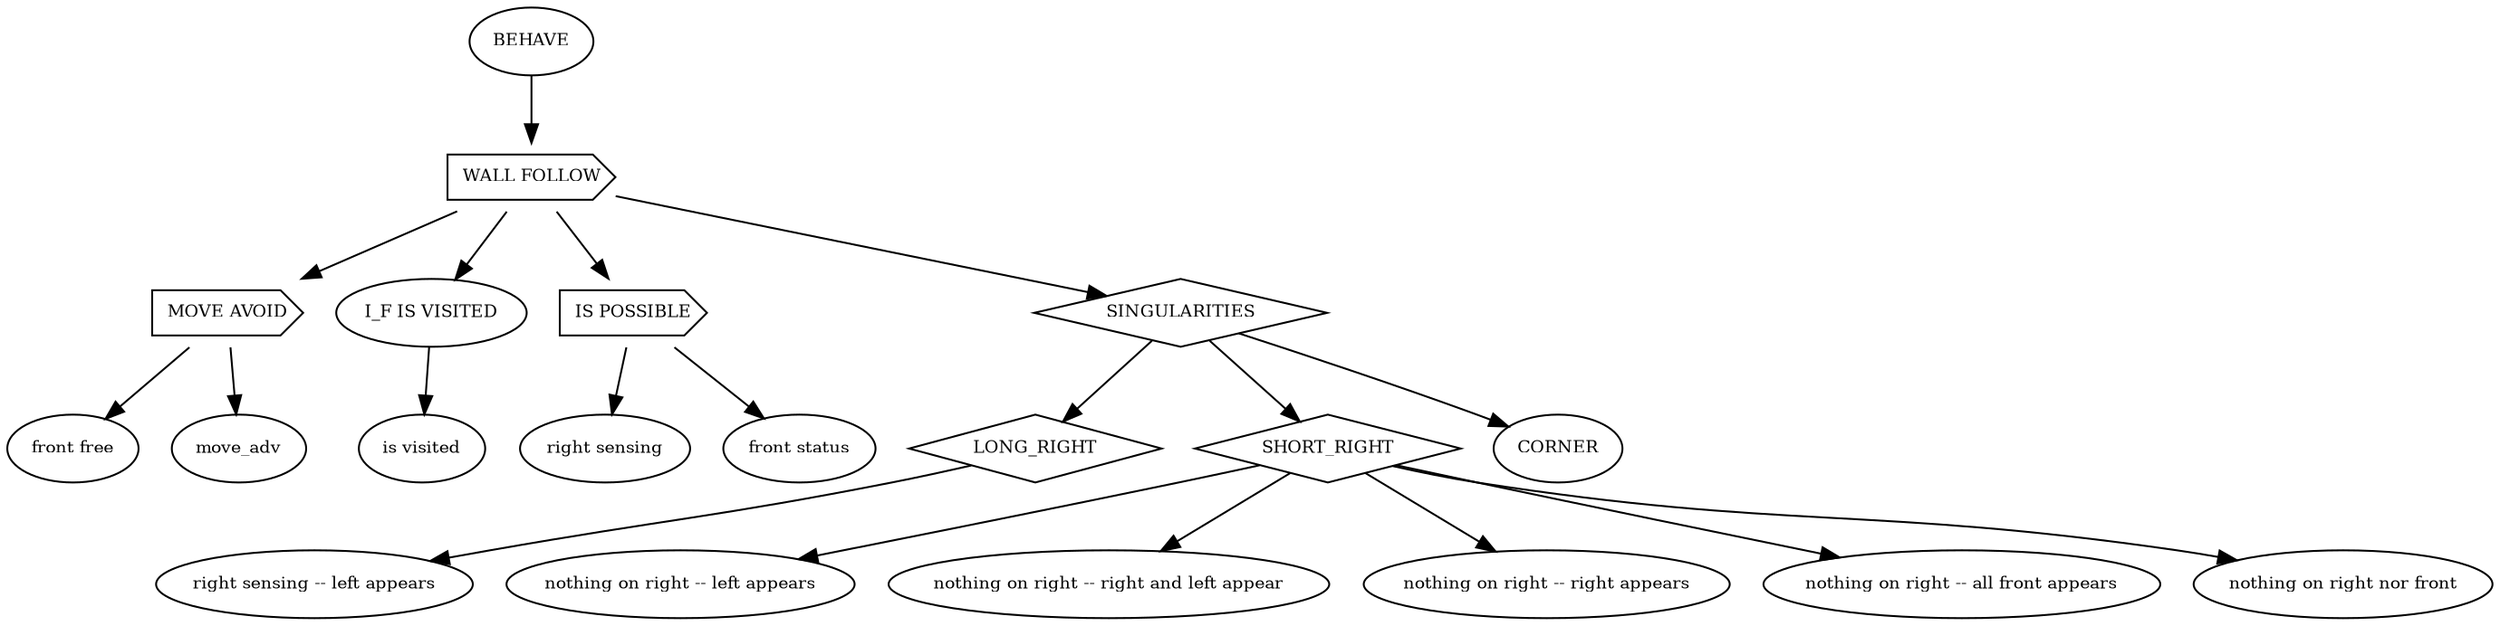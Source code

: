 strict digraph  {
	graph [bgcolor=white,
		ordering=out,
		rotate=0
	];
	node [color=black,
		fontsize=9
	];
	"WALL FOLLOW"	 [shape=cds];
	BEHAVE -> "WALL FOLLOW";
	"MOVE AVOID"	 [shape=cds];
	"WALL FOLLOW" -> "MOVE AVOID";
	"WALL FOLLOW" -> "I_F IS VISITED";
	"IS POSSIBLE"	 [shape=cds];
	"WALL FOLLOW" -> "IS POSSIBLE";
	SINGULARITIES	 [shape=diamond];
	"WALL FOLLOW" -> SINGULARITIES;
	"MOVE AVOID" -> "front free";
	"MOVE AVOID" -> move_adv;
	"I_F IS VISITED" -> "is visited";
	"IS POSSIBLE" -> "right sensing";
	"IS POSSIBLE" -> "front status";
	LONG_RIGHT	 [shape=diamond];
	SINGULARITIES -> LONG_RIGHT;
	SHORT_RIGHT	 [shape=diamond];
	SINGULARITIES -> SHORT_RIGHT;
	SINGULARITIES -> CORNER;
	LONG_RIGHT -> "right sensing -- left appears";
	SHORT_RIGHT -> "nothing on right -- left appears";
	SHORT_RIGHT -> "nothing on right -- right and left appear";
	SHORT_RIGHT -> "nothing on right -- right appears";
	SHORT_RIGHT -> "nothing on right -- all front appears";
	SHORT_RIGHT -> "nothing on right nor front";
}
